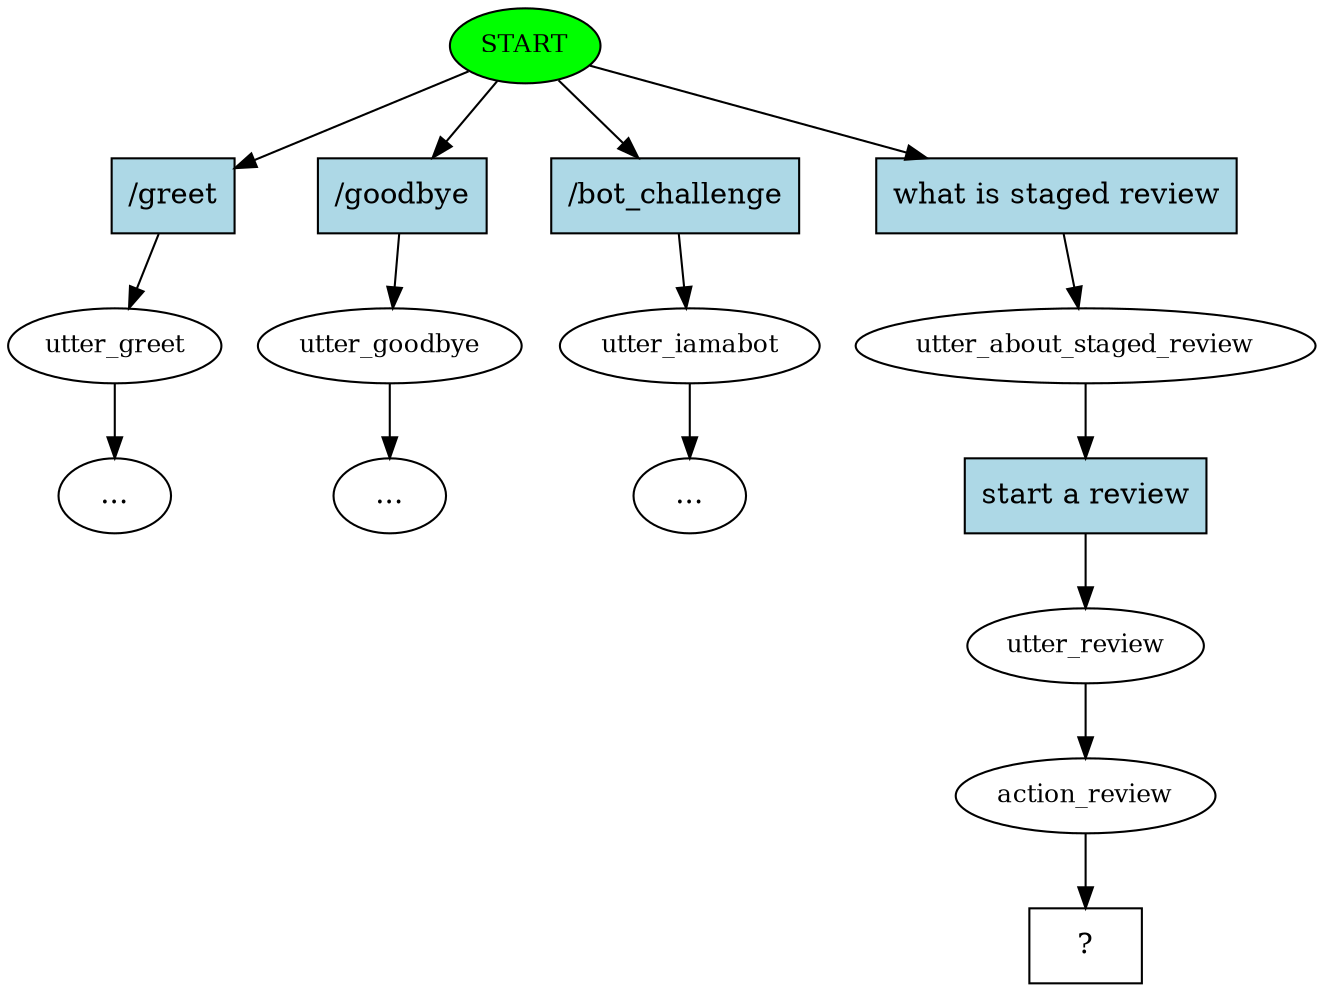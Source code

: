 digraph  {
0 [class="start active", fillcolor=green, fontsize=12, label=START, style=filled];
1 [class="", fontsize=12, label=utter_greet];
4 [class="", fontsize=12, label=utter_goodbye];
"-6" [class=ellipsis, label="..."];
5 [class="", fontsize=12, label=utter_iamabot];
"-7" [class=ellipsis, label="..."];
"-8" [class=ellipsis, label="..."];
7 [class=active, fontsize=12, label=utter_about_staged_review];
8 [class=active, fontsize=12, label=utter_review];
9 [class=active, fontsize=12, label=action_review];
10 [class="intent dashed active", label="  ?  ", shape=rect];
11 [class=intent, fillcolor=lightblue, label="\/greet", shape=rect, style=filled];
12 [class=intent, fillcolor=lightblue, label="\/goodbye", shape=rect, style=filled];
13 [class=intent, fillcolor=lightblue, label="\/bot_challenge", shape=rect, style=filled];
14 [class="intent active", fillcolor=lightblue, label="what\ is\ staged\ review", shape=rect, style=filled];
15 [class="intent active", fillcolor=lightblue, label="start\ a\ review", shape=rect, style=filled];
0 -> 11  [class="", key=0];
0 -> 12  [class="", key=0];
0 -> 13  [class="", key=0];
0 -> 14  [class=active, key=0];
1 -> "-8"  [class="", key=NONE, label=""];
4 -> "-6"  [class="", key=NONE, label=""];
5 -> "-7"  [class="", key=NONE, label=""];
7 -> 15  [class=active, key=0];
8 -> 9  [class=active, key=NONE, label=""];
9 -> 10  [class=active, key=NONE, label=""];
11 -> 1  [class="", key=0];
12 -> 4  [class="", key=0];
13 -> 5  [class="", key=0];
14 -> 7  [class=active, key=0];
15 -> 8  [class=active, key=0];
}
